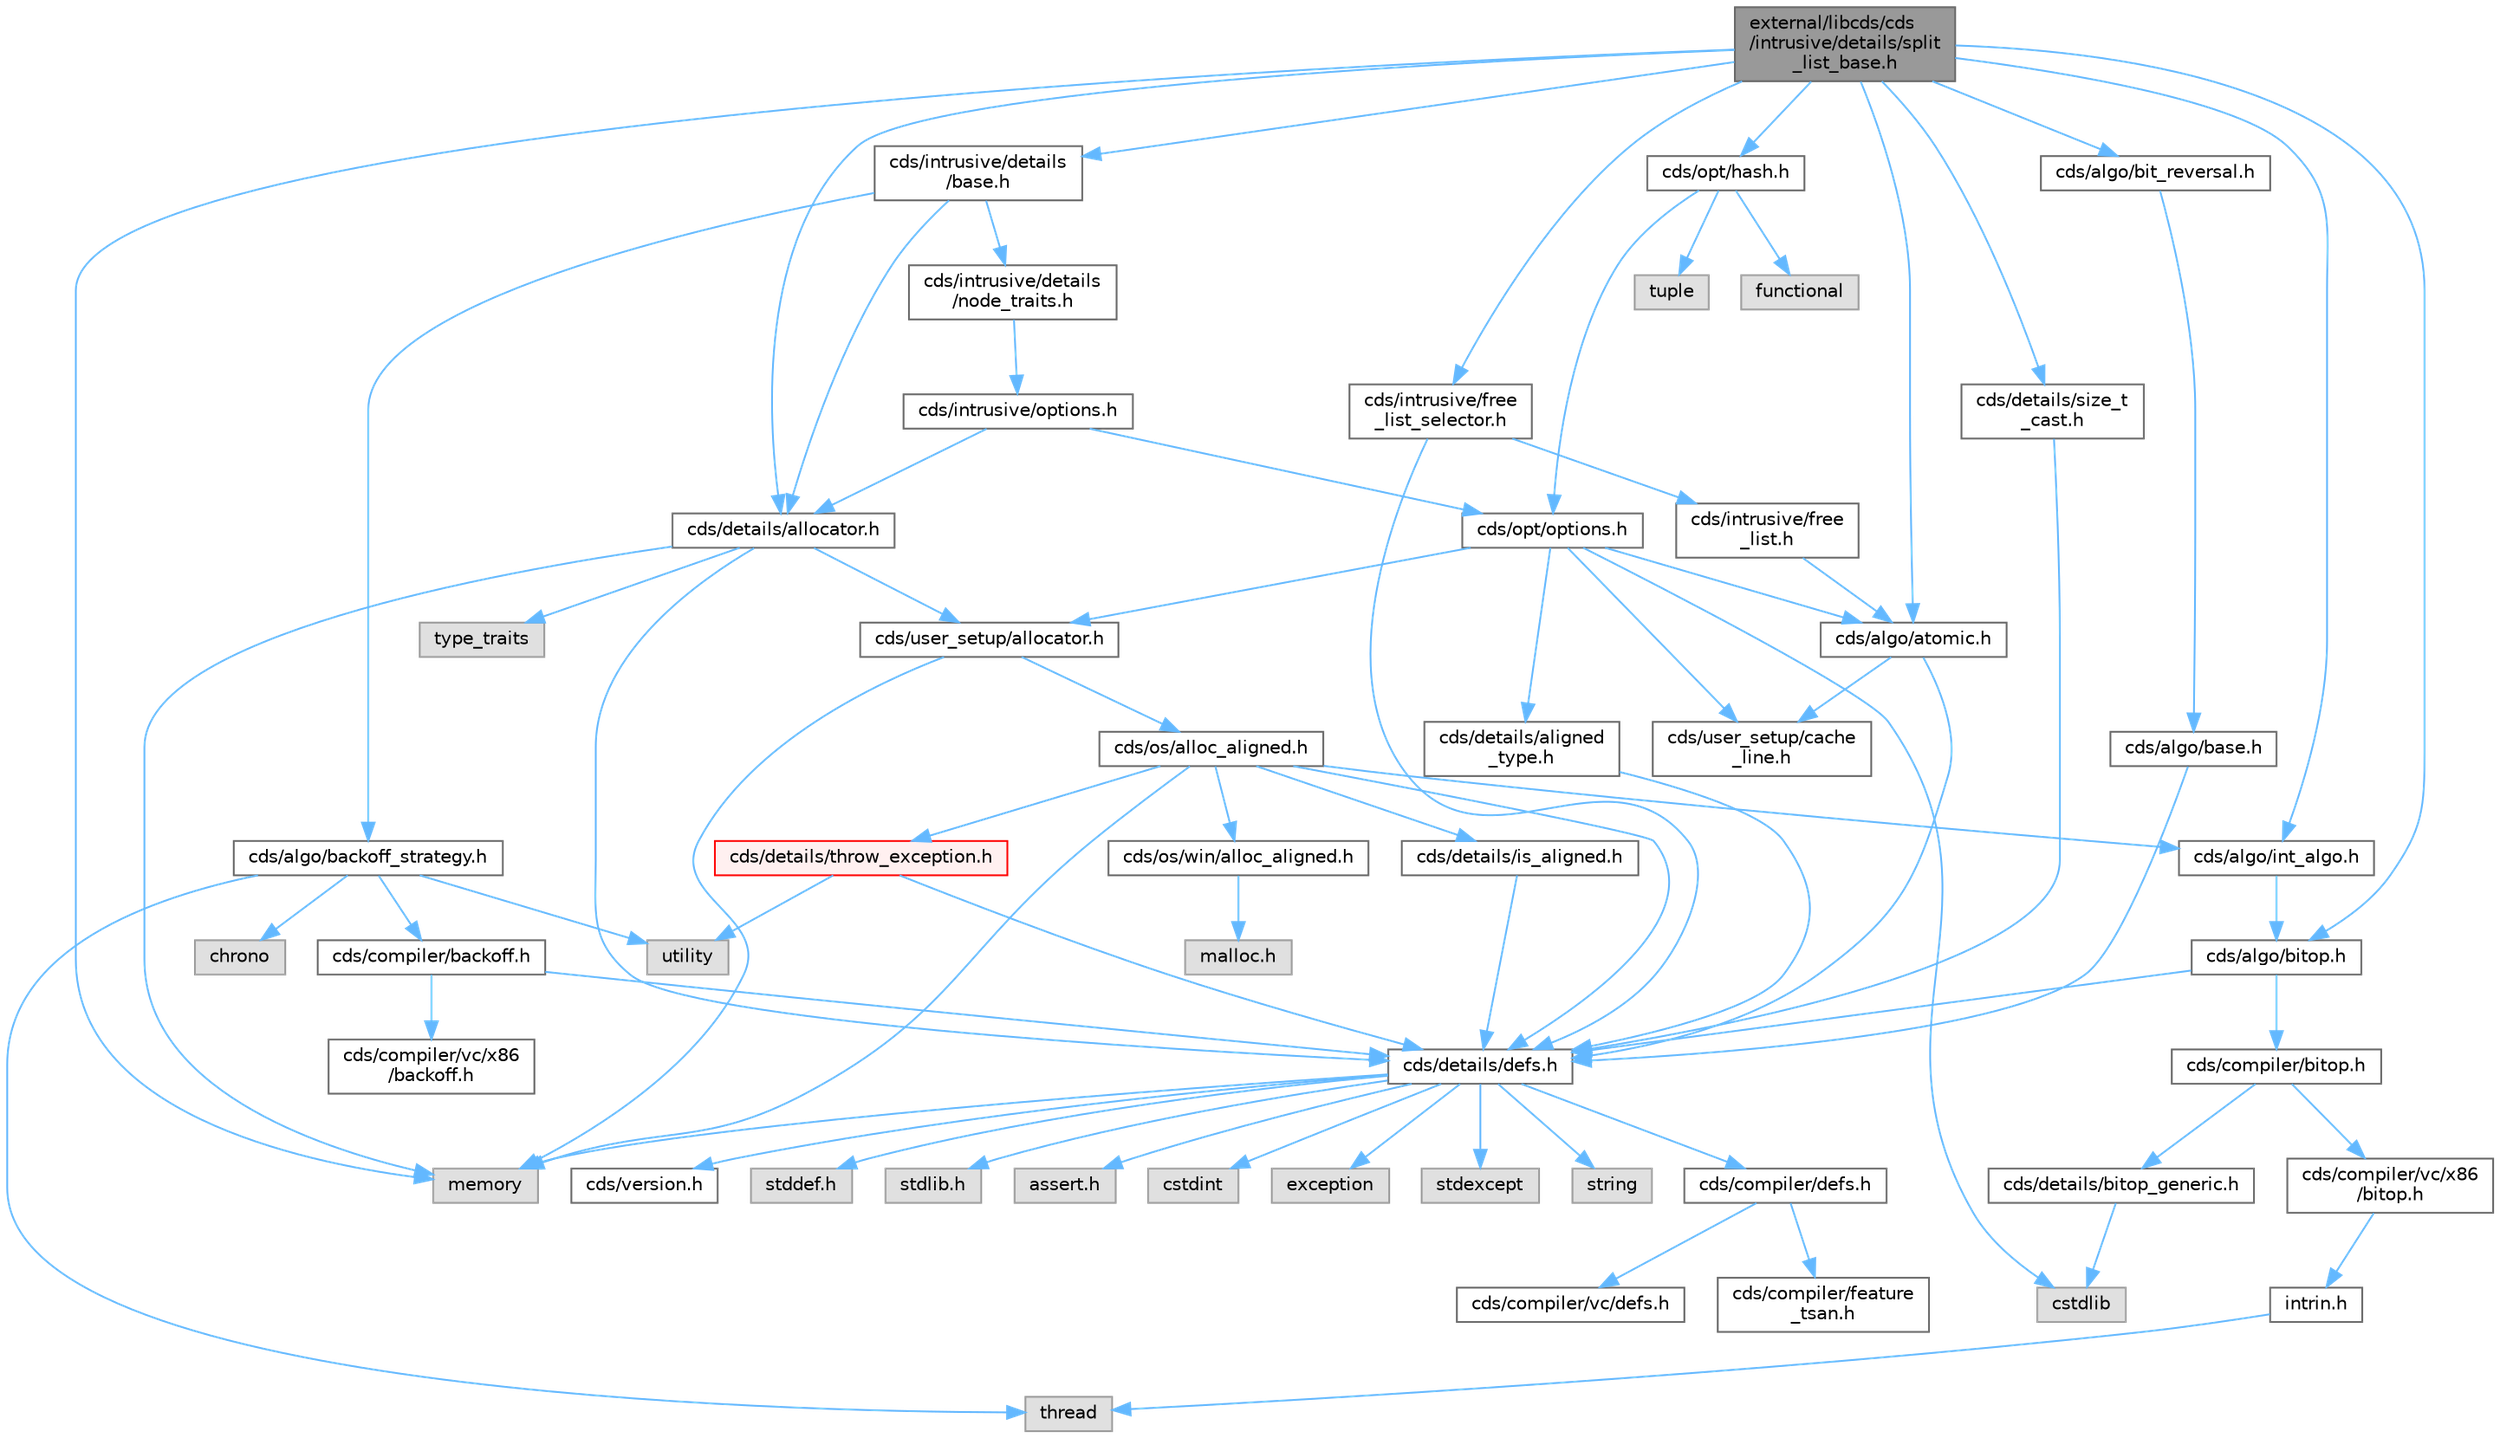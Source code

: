 digraph "external/libcds/cds/intrusive/details/split_list_base.h"
{
 // LATEX_PDF_SIZE
  bgcolor="transparent";
  edge [fontname=Helvetica,fontsize=10,labelfontname=Helvetica,labelfontsize=10];
  node [fontname=Helvetica,fontsize=10,shape=box,height=0.2,width=0.4];
  Node1 [id="Node000001",label="external/libcds/cds\l/intrusive/details/split\l_list_base.h",height=0.2,width=0.4,color="gray40", fillcolor="grey60", style="filled", fontcolor="black",tooltip=" "];
  Node1 -> Node2 [id="edge76_Node000001_Node000002",color="steelblue1",style="solid",tooltip=" "];
  Node2 [id="Node000002",label="cds/intrusive/details\l/base.h",height=0.2,width=0.4,color="grey40", fillcolor="white", style="filled",URL="$external_2libcds_2cds_2intrusive_2details_2base_8h.html",tooltip=" "];
  Node2 -> Node3 [id="edge77_Node000002_Node000003",color="steelblue1",style="solid",tooltip=" "];
  Node3 [id="Node000003",label="cds/intrusive/details\l/node_traits.h",height=0.2,width=0.4,color="grey40", fillcolor="white", style="filled",URL="$node__traits_8h.html",tooltip=" "];
  Node3 -> Node4 [id="edge78_Node000003_Node000004",color="steelblue1",style="solid",tooltip=" "];
  Node4 [id="Node000004",label="cds/intrusive/options.h",height=0.2,width=0.4,color="grey40", fillcolor="white", style="filled",URL="$intrusive_2options_8h.html",tooltip=" "];
  Node4 -> Node5 [id="edge79_Node000004_Node000005",color="steelblue1",style="solid",tooltip=" "];
  Node5 [id="Node000005",label="cds/opt/options.h",height=0.2,width=0.4,color="grey40", fillcolor="white", style="filled",URL="$opt_2options_8h.html",tooltip=" "];
  Node5 -> Node6 [id="edge80_Node000005_Node000006",color="steelblue1",style="solid",tooltip=" "];
  Node6 [id="Node000006",label="cstdlib",height=0.2,width=0.4,color="grey60", fillcolor="#E0E0E0", style="filled",tooltip=" "];
  Node5 -> Node7 [id="edge81_Node000005_Node000007",color="steelblue1",style="solid",tooltip=" "];
  Node7 [id="Node000007",label="cds/details/aligned\l_type.h",height=0.2,width=0.4,color="grey40", fillcolor="white", style="filled",URL="$aligned__type_8h.html",tooltip=" "];
  Node7 -> Node8 [id="edge82_Node000007_Node000008",color="steelblue1",style="solid",tooltip=" "];
  Node8 [id="Node000008",label="cds/details/defs.h",height=0.2,width=0.4,color="grey40", fillcolor="white", style="filled",URL="$details_2defs_8h.html",tooltip=" "];
  Node8 -> Node9 [id="edge83_Node000008_Node000009",color="steelblue1",style="solid",tooltip=" "];
  Node9 [id="Node000009",label="stddef.h",height=0.2,width=0.4,color="grey60", fillcolor="#E0E0E0", style="filled",tooltip=" "];
  Node8 -> Node10 [id="edge84_Node000008_Node000010",color="steelblue1",style="solid",tooltip=" "];
  Node10 [id="Node000010",label="stdlib.h",height=0.2,width=0.4,color="grey60", fillcolor="#E0E0E0", style="filled",tooltip=" "];
  Node8 -> Node11 [id="edge85_Node000008_Node000011",color="steelblue1",style="solid",tooltip=" "];
  Node11 [id="Node000011",label="assert.h",height=0.2,width=0.4,color="grey60", fillcolor="#E0E0E0", style="filled",tooltip=" "];
  Node8 -> Node12 [id="edge86_Node000008_Node000012",color="steelblue1",style="solid",tooltip=" "];
  Node12 [id="Node000012",label="cstdint",height=0.2,width=0.4,color="grey60", fillcolor="#E0E0E0", style="filled",tooltip=" "];
  Node8 -> Node13 [id="edge87_Node000008_Node000013",color="steelblue1",style="solid",tooltip=" "];
  Node13 [id="Node000013",label="exception",height=0.2,width=0.4,color="grey60", fillcolor="#E0E0E0", style="filled",tooltip=" "];
  Node8 -> Node14 [id="edge88_Node000008_Node000014",color="steelblue1",style="solid",tooltip=" "];
  Node14 [id="Node000014",label="stdexcept",height=0.2,width=0.4,color="grey60", fillcolor="#E0E0E0", style="filled",tooltip=" "];
  Node8 -> Node15 [id="edge89_Node000008_Node000015",color="steelblue1",style="solid",tooltip=" "];
  Node15 [id="Node000015",label="string",height=0.2,width=0.4,color="grey60", fillcolor="#E0E0E0", style="filled",tooltip=" "];
  Node8 -> Node16 [id="edge90_Node000008_Node000016",color="steelblue1",style="solid",tooltip=" "];
  Node16 [id="Node000016",label="memory",height=0.2,width=0.4,color="grey60", fillcolor="#E0E0E0", style="filled",tooltip=" "];
  Node8 -> Node17 [id="edge91_Node000008_Node000017",color="steelblue1",style="solid",tooltip=" "];
  Node17 [id="Node000017",label="cds/version.h",height=0.2,width=0.4,color="grey40", fillcolor="white", style="filled",URL="$external_2libcds_2cds_2version_8h.html",tooltip=" "];
  Node8 -> Node18 [id="edge92_Node000008_Node000018",color="steelblue1",style="solid",tooltip=" "];
  Node18 [id="Node000018",label="cds/compiler/defs.h",height=0.2,width=0.4,color="grey40", fillcolor="white", style="filled",URL="$compiler_2defs_8h.html",tooltip=" "];
  Node18 -> Node19 [id="edge93_Node000018_Node000019",color="steelblue1",style="solid",tooltip=" "];
  Node19 [id="Node000019",label="cds/compiler/vc/defs.h",height=0.2,width=0.4,color="grey40", fillcolor="white", style="filled",URL="$compiler_2vc_2defs_8h.html",tooltip=" "];
  Node18 -> Node20 [id="edge94_Node000018_Node000020",color="steelblue1",style="solid",tooltip=" "];
  Node20 [id="Node000020",label="cds/compiler/feature\l_tsan.h",height=0.2,width=0.4,color="grey40", fillcolor="white", style="filled",URL="$feature__tsan_8h.html",tooltip=" "];
  Node5 -> Node21 [id="edge95_Node000005_Node000021",color="steelblue1",style="solid",tooltip=" "];
  Node21 [id="Node000021",label="cds/user_setup/allocator.h",height=0.2,width=0.4,color="grey40", fillcolor="white", style="filled",URL="$external_2libcds_2cds_2user__setup_2allocator_8h.html",tooltip="Default implementation of allocator classes."];
  Node21 -> Node16 [id="edge96_Node000021_Node000016",color="steelblue1",style="solid",tooltip=" "];
  Node21 -> Node22 [id="edge97_Node000021_Node000022",color="steelblue1",style="solid",tooltip=" "];
  Node22 [id="Node000022",label="cds/os/alloc_aligned.h",height=0.2,width=0.4,color="grey40", fillcolor="white", style="filled",URL="$alloc__aligned_8h.html",tooltip=" "];
  Node22 -> Node8 [id="edge98_Node000022_Node000008",color="steelblue1",style="solid",tooltip=" "];
  Node22 -> Node23 [id="edge99_Node000022_Node000023",color="steelblue1",style="solid",tooltip=" "];
  Node23 [id="Node000023",label="cds/os/win/alloc_aligned.h",height=0.2,width=0.4,color="grey40", fillcolor="white", style="filled",URL="$win_2alloc__aligned_8h.html",tooltip=" "];
  Node23 -> Node24 [id="edge100_Node000023_Node000024",color="steelblue1",style="solid",tooltip=" "];
  Node24 [id="Node000024",label="malloc.h",height=0.2,width=0.4,color="grey60", fillcolor="#E0E0E0", style="filled",tooltip=" "];
  Node22 -> Node16 [id="edge101_Node000022_Node000016",color="steelblue1",style="solid",tooltip=" "];
  Node22 -> Node25 [id="edge102_Node000022_Node000025",color="steelblue1",style="solid",tooltip=" "];
  Node25 [id="Node000025",label="cds/details/is_aligned.h",height=0.2,width=0.4,color="grey40", fillcolor="white", style="filled",URL="$is__aligned_8h.html",tooltip=" "];
  Node25 -> Node8 [id="edge103_Node000025_Node000008",color="steelblue1",style="solid",tooltip=" "];
  Node22 -> Node26 [id="edge104_Node000022_Node000026",color="steelblue1",style="solid",tooltip=" "];
  Node26 [id="Node000026",label="cds/algo/int_algo.h",height=0.2,width=0.4,color="grey40", fillcolor="white", style="filled",URL="$int__algo_8h.html",tooltip=" "];
  Node26 -> Node27 [id="edge105_Node000026_Node000027",color="steelblue1",style="solid",tooltip=" "];
  Node27 [id="Node000027",label="cds/algo/bitop.h",height=0.2,width=0.4,color="grey40", fillcolor="white", style="filled",URL="$algo_2bitop_8h.html",tooltip=" "];
  Node27 -> Node8 [id="edge106_Node000027_Node000008",color="steelblue1",style="solid",tooltip=" "];
  Node27 -> Node28 [id="edge107_Node000027_Node000028",color="steelblue1",style="solid",tooltip=" "];
  Node28 [id="Node000028",label="cds/compiler/bitop.h",height=0.2,width=0.4,color="grey40", fillcolor="white", style="filled",URL="$compiler_2bitop_8h.html",tooltip=" "];
  Node28 -> Node29 [id="edge108_Node000028_Node000029",color="steelblue1",style="solid",tooltip=" "];
  Node29 [id="Node000029",label="cds/compiler/vc/x86\l/bitop.h",height=0.2,width=0.4,color="grey40", fillcolor="white", style="filled",URL="$compiler_2vc_2x86_2bitop_8h.html",tooltip=" "];
  Node29 -> Node30 [id="edge109_Node000029_Node000030",color="steelblue1",style="solid",tooltip=" "];
  Node30 [id="Node000030",label="intrin.h",height=0.2,width=0.4,color="grey40", fillcolor="white", style="filled",URL="$intrin_8h.html",tooltip=" "];
  Node30 -> Node31 [id="edge110_Node000030_Node000031",color="steelblue1",style="solid",tooltip=" "];
  Node31 [id="Node000031",label="thread",height=0.2,width=0.4,color="grey60", fillcolor="#E0E0E0", style="filled",tooltip=" "];
  Node28 -> Node32 [id="edge111_Node000028_Node000032",color="steelblue1",style="solid",tooltip=" "];
  Node32 [id="Node000032",label="cds/details/bitop_generic.h",height=0.2,width=0.4,color="grey40", fillcolor="white", style="filled",URL="$bitop__generic_8h.html",tooltip=" "];
  Node32 -> Node6 [id="edge112_Node000032_Node000006",color="steelblue1",style="solid",tooltip=" "];
  Node22 -> Node33 [id="edge113_Node000022_Node000033",color="steelblue1",style="solid",tooltip=" "];
  Node33 [id="Node000033",label="cds/details/throw_exception.h",height=0.2,width=0.4,color="red", fillcolor="#FFF0F0", style="filled",URL="$throw__exception_8h.html",tooltip=" "];
  Node33 -> Node8 [id="edge114_Node000033_Node000008",color="steelblue1",style="solid",tooltip=" "];
  Node33 -> Node35 [id="edge115_Node000033_Node000035",color="steelblue1",style="solid",tooltip=" "];
  Node35 [id="Node000035",label="utility",height=0.2,width=0.4,color="grey60", fillcolor="#E0E0E0", style="filled",tooltip=" "];
  Node5 -> Node36 [id="edge116_Node000005_Node000036",color="steelblue1",style="solid",tooltip=" "];
  Node36 [id="Node000036",label="cds/user_setup/cache\l_line.h",height=0.2,width=0.4,color="grey40", fillcolor="white", style="filled",URL="$cache__line_8h.html",tooltip="Cache-line size definition"];
  Node5 -> Node37 [id="edge117_Node000005_Node000037",color="steelblue1",style="solid",tooltip=" "];
  Node37 [id="Node000037",label="cds/algo/atomic.h",height=0.2,width=0.4,color="grey40", fillcolor="white", style="filled",URL="$external_2libcds_2cds_2algo_2atomic_8h.html",tooltip=" "];
  Node37 -> Node8 [id="edge118_Node000037_Node000008",color="steelblue1",style="solid",tooltip=" "];
  Node37 -> Node36 [id="edge119_Node000037_Node000036",color="steelblue1",style="solid",tooltip=" "];
  Node4 -> Node38 [id="edge120_Node000004_Node000038",color="steelblue1",style="solid",tooltip=" "];
  Node38 [id="Node000038",label="cds/details/allocator.h",height=0.2,width=0.4,color="grey40", fillcolor="white", style="filled",URL="$external_2libcds_2cds_2details_2allocator_8h.html",tooltip=" "];
  Node38 -> Node39 [id="edge121_Node000038_Node000039",color="steelblue1",style="solid",tooltip=" "];
  Node39 [id="Node000039",label="type_traits",height=0.2,width=0.4,color="grey60", fillcolor="#E0E0E0", style="filled",tooltip=" "];
  Node38 -> Node16 [id="edge122_Node000038_Node000016",color="steelblue1",style="solid",tooltip=" "];
  Node38 -> Node8 [id="edge123_Node000038_Node000008",color="steelblue1",style="solid",tooltip=" "];
  Node38 -> Node21 [id="edge124_Node000038_Node000021",color="steelblue1",style="solid",tooltip=" "];
  Node2 -> Node38 [id="edge125_Node000002_Node000038",color="steelblue1",style="solid",tooltip=" "];
  Node2 -> Node40 [id="edge126_Node000002_Node000040",color="steelblue1",style="solid",tooltip=" "];
  Node40 [id="Node000040",label="cds/algo/backoff_strategy.h",height=0.2,width=0.4,color="grey40", fillcolor="white", style="filled",URL="$backoff__strategy_8h.html",tooltip=" "];
  Node40 -> Node35 [id="edge127_Node000040_Node000035",color="steelblue1",style="solid",tooltip=" "];
  Node40 -> Node31 [id="edge128_Node000040_Node000031",color="steelblue1",style="solid",tooltip=" "];
  Node40 -> Node41 [id="edge129_Node000040_Node000041",color="steelblue1",style="solid",tooltip=" "];
  Node41 [id="Node000041",label="chrono",height=0.2,width=0.4,color="grey60", fillcolor="#E0E0E0", style="filled",tooltip=" "];
  Node40 -> Node42 [id="edge130_Node000040_Node000042",color="steelblue1",style="solid",tooltip=" "];
  Node42 [id="Node000042",label="cds/compiler/backoff.h",height=0.2,width=0.4,color="grey40", fillcolor="white", style="filled",URL="$backoff_8h.html",tooltip=" "];
  Node42 -> Node8 [id="edge131_Node000042_Node000008",color="steelblue1",style="solid",tooltip=" "];
  Node42 -> Node43 [id="edge132_Node000042_Node000043",color="steelblue1",style="solid",tooltip=" "];
  Node43 [id="Node000043",label="cds/compiler/vc/x86\l/backoff.h",height=0.2,width=0.4,color="grey40", fillcolor="white", style="filled",URL="$vc_2x86_2backoff_8h.html",tooltip=" "];
  Node1 -> Node37 [id="edge133_Node000001_Node000037",color="steelblue1",style="solid",tooltip=" "];
  Node1 -> Node44 [id="edge134_Node000001_Node000044",color="steelblue1",style="solid",tooltip=" "];
  Node44 [id="Node000044",label="cds/algo/bit_reversal.h",height=0.2,width=0.4,color="grey40", fillcolor="white", style="filled",URL="$bit__reversal_8h.html",tooltip=" "];
  Node44 -> Node45 [id="edge135_Node000044_Node000045",color="steelblue1",style="solid",tooltip=" "];
  Node45 [id="Node000045",label="cds/algo/base.h",height=0.2,width=0.4,color="grey40", fillcolor="white", style="filled",URL="$external_2libcds_2cds_2algo_2base_8h.html",tooltip=" "];
  Node45 -> Node8 [id="edge136_Node000045_Node000008",color="steelblue1",style="solid",tooltip=" "];
  Node1 -> Node38 [id="edge137_Node000001_Node000038",color="steelblue1",style="solid",tooltip=" "];
  Node1 -> Node26 [id="edge138_Node000001_Node000026",color="steelblue1",style="solid",tooltip=" "];
  Node1 -> Node27 [id="edge139_Node000001_Node000027",color="steelblue1",style="solid",tooltip=" "];
  Node1 -> Node46 [id="edge140_Node000001_Node000046",color="steelblue1",style="solid",tooltip=" "];
  Node46 [id="Node000046",label="cds/opt/hash.h",height=0.2,width=0.4,color="grey40", fillcolor="white", style="filled",URL="$external_2libcds_2cds_2opt_2hash_8h.html",tooltip=" "];
  Node46 -> Node47 [id="edge141_Node000046_Node000047",color="steelblue1",style="solid",tooltip=" "];
  Node47 [id="Node000047",label="tuple",height=0.2,width=0.4,color="grey60", fillcolor="#E0E0E0", style="filled",tooltip=" "];
  Node46 -> Node48 [id="edge142_Node000046_Node000048",color="steelblue1",style="solid",tooltip=" "];
  Node48 [id="Node000048",label="functional",height=0.2,width=0.4,color="grey60", fillcolor="#E0E0E0", style="filled",tooltip=" "];
  Node46 -> Node5 [id="edge143_Node000046_Node000005",color="steelblue1",style="solid",tooltip=" "];
  Node1 -> Node49 [id="edge144_Node000001_Node000049",color="steelblue1",style="solid",tooltip=" "];
  Node49 [id="Node000049",label="cds/intrusive/free\l_list_selector.h",height=0.2,width=0.4,color="grey40", fillcolor="white", style="filled",URL="$free__list__selector_8h.html",tooltip=" "];
  Node49 -> Node8 [id="edge145_Node000049_Node000008",color="steelblue1",style="solid",tooltip=" "];
  Node49 -> Node50 [id="edge146_Node000049_Node000050",color="steelblue1",style="solid",tooltip=" "];
  Node50 [id="Node000050",label="cds/intrusive/free\l_list.h",height=0.2,width=0.4,color="grey40", fillcolor="white", style="filled",URL="$free__list_8h.html",tooltip=" "];
  Node50 -> Node37 [id="edge147_Node000050_Node000037",color="steelblue1",style="solid",tooltip=" "];
  Node1 -> Node51 [id="edge148_Node000001_Node000051",color="steelblue1",style="solid",tooltip=" "];
  Node51 [id="Node000051",label="cds/details/size_t\l_cast.h",height=0.2,width=0.4,color="grey40", fillcolor="white", style="filled",URL="$size__t__cast_8h.html",tooltip=" "];
  Node51 -> Node8 [id="edge149_Node000051_Node000008",color="steelblue1",style="solid",tooltip=" "];
  Node1 -> Node16 [id="edge150_Node000001_Node000016",color="steelblue1",style="solid",tooltip=" "];
}
